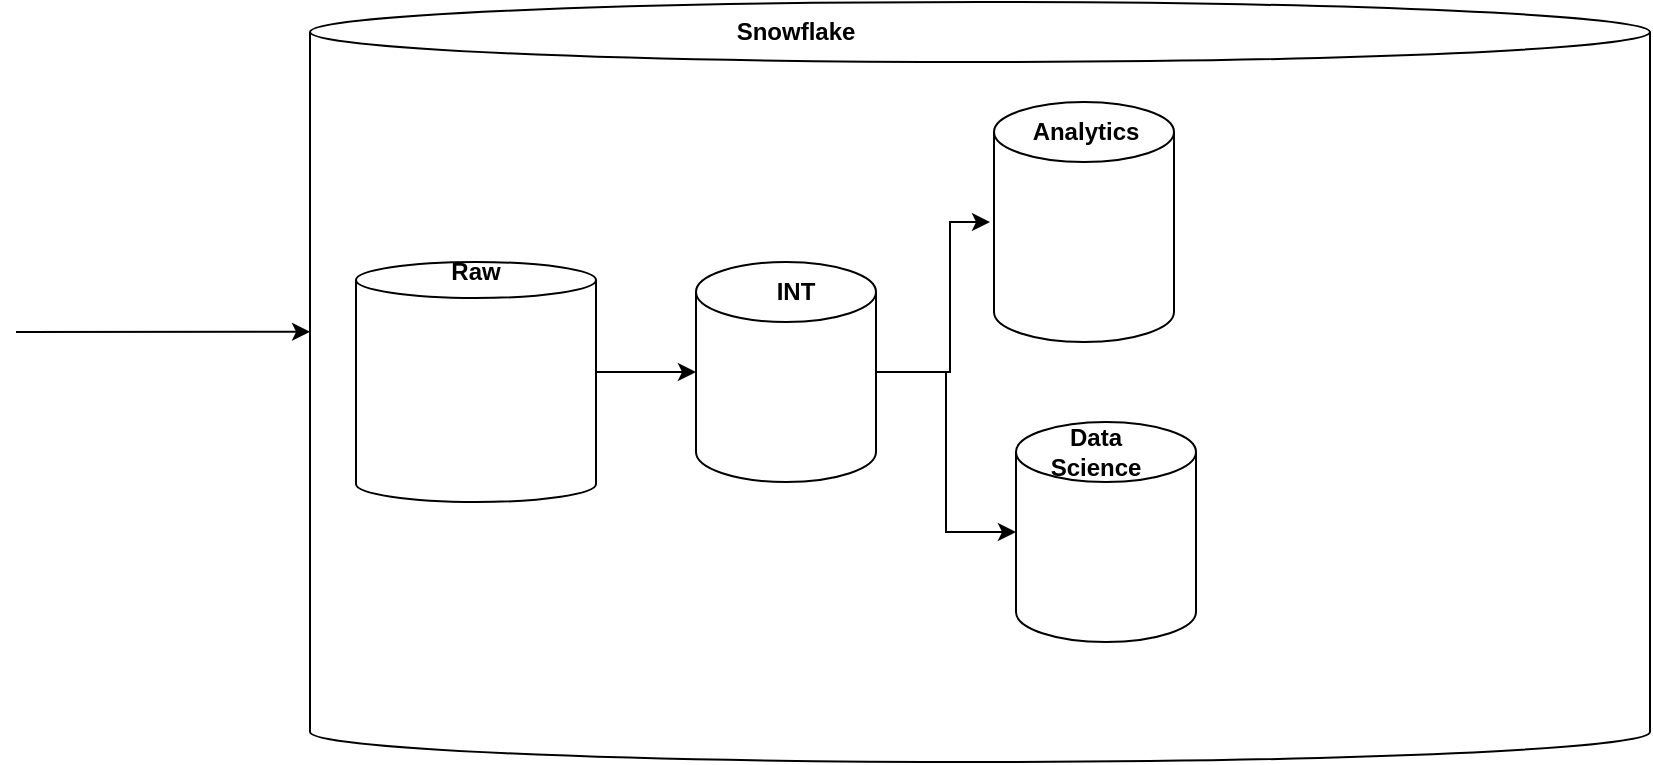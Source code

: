 <mxfile version="22.1.7" type="github">
  <diagram name="Page-1" id="Ih_TBiCApLOoEXCqdGZ7">
    <mxGraphModel dx="889" dy="545" grid="1" gridSize="10" guides="1" tooltips="1" connect="1" arrows="1" fold="1" page="1" pageScale="1" pageWidth="827" pageHeight="1169" math="0" shadow="0">
      <root>
        <mxCell id="0" />
        <mxCell id="1" parent="0" />
        <mxCell id="j2sYKh2panb-C3YtDxae-2" value="" style="shape=cylinder3;whiteSpace=wrap;html=1;boundedLbl=1;backgroundOutline=1;size=15;fillColor=none;" parent="1" vertex="1">
          <mxGeometry x="157" y="110" width="670" height="380" as="geometry" />
        </mxCell>
        <mxCell id="j2sYKh2panb-C3YtDxae-3" value="&lt;b&gt;Snowflake&lt;/b&gt;" style="text;html=1;strokeColor=none;fillColor=none;align=center;verticalAlign=middle;whiteSpace=wrap;rounded=0;" parent="1" vertex="1">
          <mxGeometry x="370" y="110" width="60" height="30" as="geometry" />
        </mxCell>
        <mxCell id="j2sYKh2panb-C3YtDxae-5" value="" style="shape=cylinder3;whiteSpace=wrap;html=1;boundedLbl=1;backgroundOutline=1;size=9;" parent="1" vertex="1">
          <mxGeometry x="180" y="240" width="120" height="120" as="geometry" />
        </mxCell>
        <mxCell id="j2sYKh2panb-C3YtDxae-6" value="&lt;b&gt;Raw&lt;/b&gt;" style="text;html=1;strokeColor=none;fillColor=none;align=center;verticalAlign=middle;whiteSpace=wrap;rounded=0;" parent="1" vertex="1">
          <mxGeometry x="210" y="230" width="60" height="30" as="geometry" />
        </mxCell>
        <mxCell id="j2sYKh2panb-C3YtDxae-7" value="" style="endArrow=classic;html=1;rounded=0;entryX=0;entryY=0.434;entryDx=0;entryDy=0;entryPerimeter=0;" parent="1" target="j2sYKh2panb-C3YtDxae-2" edge="1">
          <mxGeometry width="50" height="50" relative="1" as="geometry">
            <mxPoint x="10" y="275" as="sourcePoint" />
            <mxPoint x="110" y="275" as="targetPoint" />
          </mxGeometry>
        </mxCell>
        <mxCell id="j2sYKh2panb-C3YtDxae-15" style="edgeStyle=orthogonalEdgeStyle;rounded=0;orthogonalLoop=1;jettySize=auto;html=1;exitX=1;exitY=0.5;exitDx=0;exitDy=0;exitPerimeter=0;" parent="1" edge="1">
          <mxGeometry relative="1" as="geometry">
            <mxPoint x="437" y="295" as="sourcePoint" />
            <mxPoint x="497" y="220" as="targetPoint" />
            <Array as="points">
              <mxPoint x="477" y="295" />
              <mxPoint x="477" y="220" />
            </Array>
          </mxGeometry>
        </mxCell>
        <mxCell id="j2sYKh2panb-C3YtDxae-16" style="edgeStyle=orthogonalEdgeStyle;rounded=0;orthogonalLoop=1;jettySize=auto;html=1;" parent="1" source="j2sYKh2panb-C3YtDxae-8" target="j2sYKh2panb-C3YtDxae-13" edge="1">
          <mxGeometry relative="1" as="geometry" />
        </mxCell>
        <mxCell id="j2sYKh2panb-C3YtDxae-8" value="" style="shape=cylinder3;whiteSpace=wrap;html=1;boundedLbl=1;backgroundOutline=1;size=15;" parent="1" vertex="1">
          <mxGeometry x="350" y="240" width="90" height="110" as="geometry" />
        </mxCell>
        <mxCell id="j2sYKh2panb-C3YtDxae-9" value="&lt;b&gt;INT&lt;/b&gt;" style="text;html=1;strokeColor=none;fillColor=none;align=center;verticalAlign=middle;whiteSpace=wrap;rounded=0;" parent="1" vertex="1">
          <mxGeometry x="370" y="240" width="60" height="30" as="geometry" />
        </mxCell>
        <mxCell id="j2sYKh2panb-C3YtDxae-10" value="" style="shape=cylinder3;whiteSpace=wrap;html=1;boundedLbl=1;backgroundOutline=1;size=15;" parent="1" vertex="1">
          <mxGeometry x="499" y="160" width="90" height="120" as="geometry" />
        </mxCell>
        <mxCell id="j2sYKh2panb-C3YtDxae-11" value="&lt;b&gt;Analytics&lt;/b&gt;" style="text;html=1;strokeColor=none;fillColor=none;align=center;verticalAlign=middle;whiteSpace=wrap;rounded=0;" parent="1" vertex="1">
          <mxGeometry x="515" y="160" width="60" height="30" as="geometry" />
        </mxCell>
        <mxCell id="j2sYKh2panb-C3YtDxae-12" style="edgeStyle=orthogonalEdgeStyle;rounded=0;orthogonalLoop=1;jettySize=auto;html=1;exitX=1;exitY=0.5;exitDx=0;exitDy=0;exitPerimeter=0;entryX=0;entryY=0.5;entryDx=0;entryDy=0;entryPerimeter=0;" parent="1" source="j2sYKh2panb-C3YtDxae-5" target="j2sYKh2panb-C3YtDxae-8" edge="1">
          <mxGeometry relative="1" as="geometry">
            <Array as="points">
              <mxPoint x="300" y="295" />
            </Array>
          </mxGeometry>
        </mxCell>
        <mxCell id="j2sYKh2panb-C3YtDxae-13" value="" style="shape=cylinder3;whiteSpace=wrap;html=1;boundedLbl=1;backgroundOutline=1;size=15;" parent="1" vertex="1">
          <mxGeometry x="510" y="320" width="90" height="110" as="geometry" />
        </mxCell>
        <mxCell id="j2sYKh2panb-C3YtDxae-14" value="&lt;b&gt;Data Science&lt;/b&gt;" style="text;html=1;strokeColor=none;fillColor=none;align=center;verticalAlign=middle;whiteSpace=wrap;rounded=0;" parent="1" vertex="1">
          <mxGeometry x="520" y="320" width="60" height="30" as="geometry" />
        </mxCell>
      </root>
    </mxGraphModel>
  </diagram>
</mxfile>
